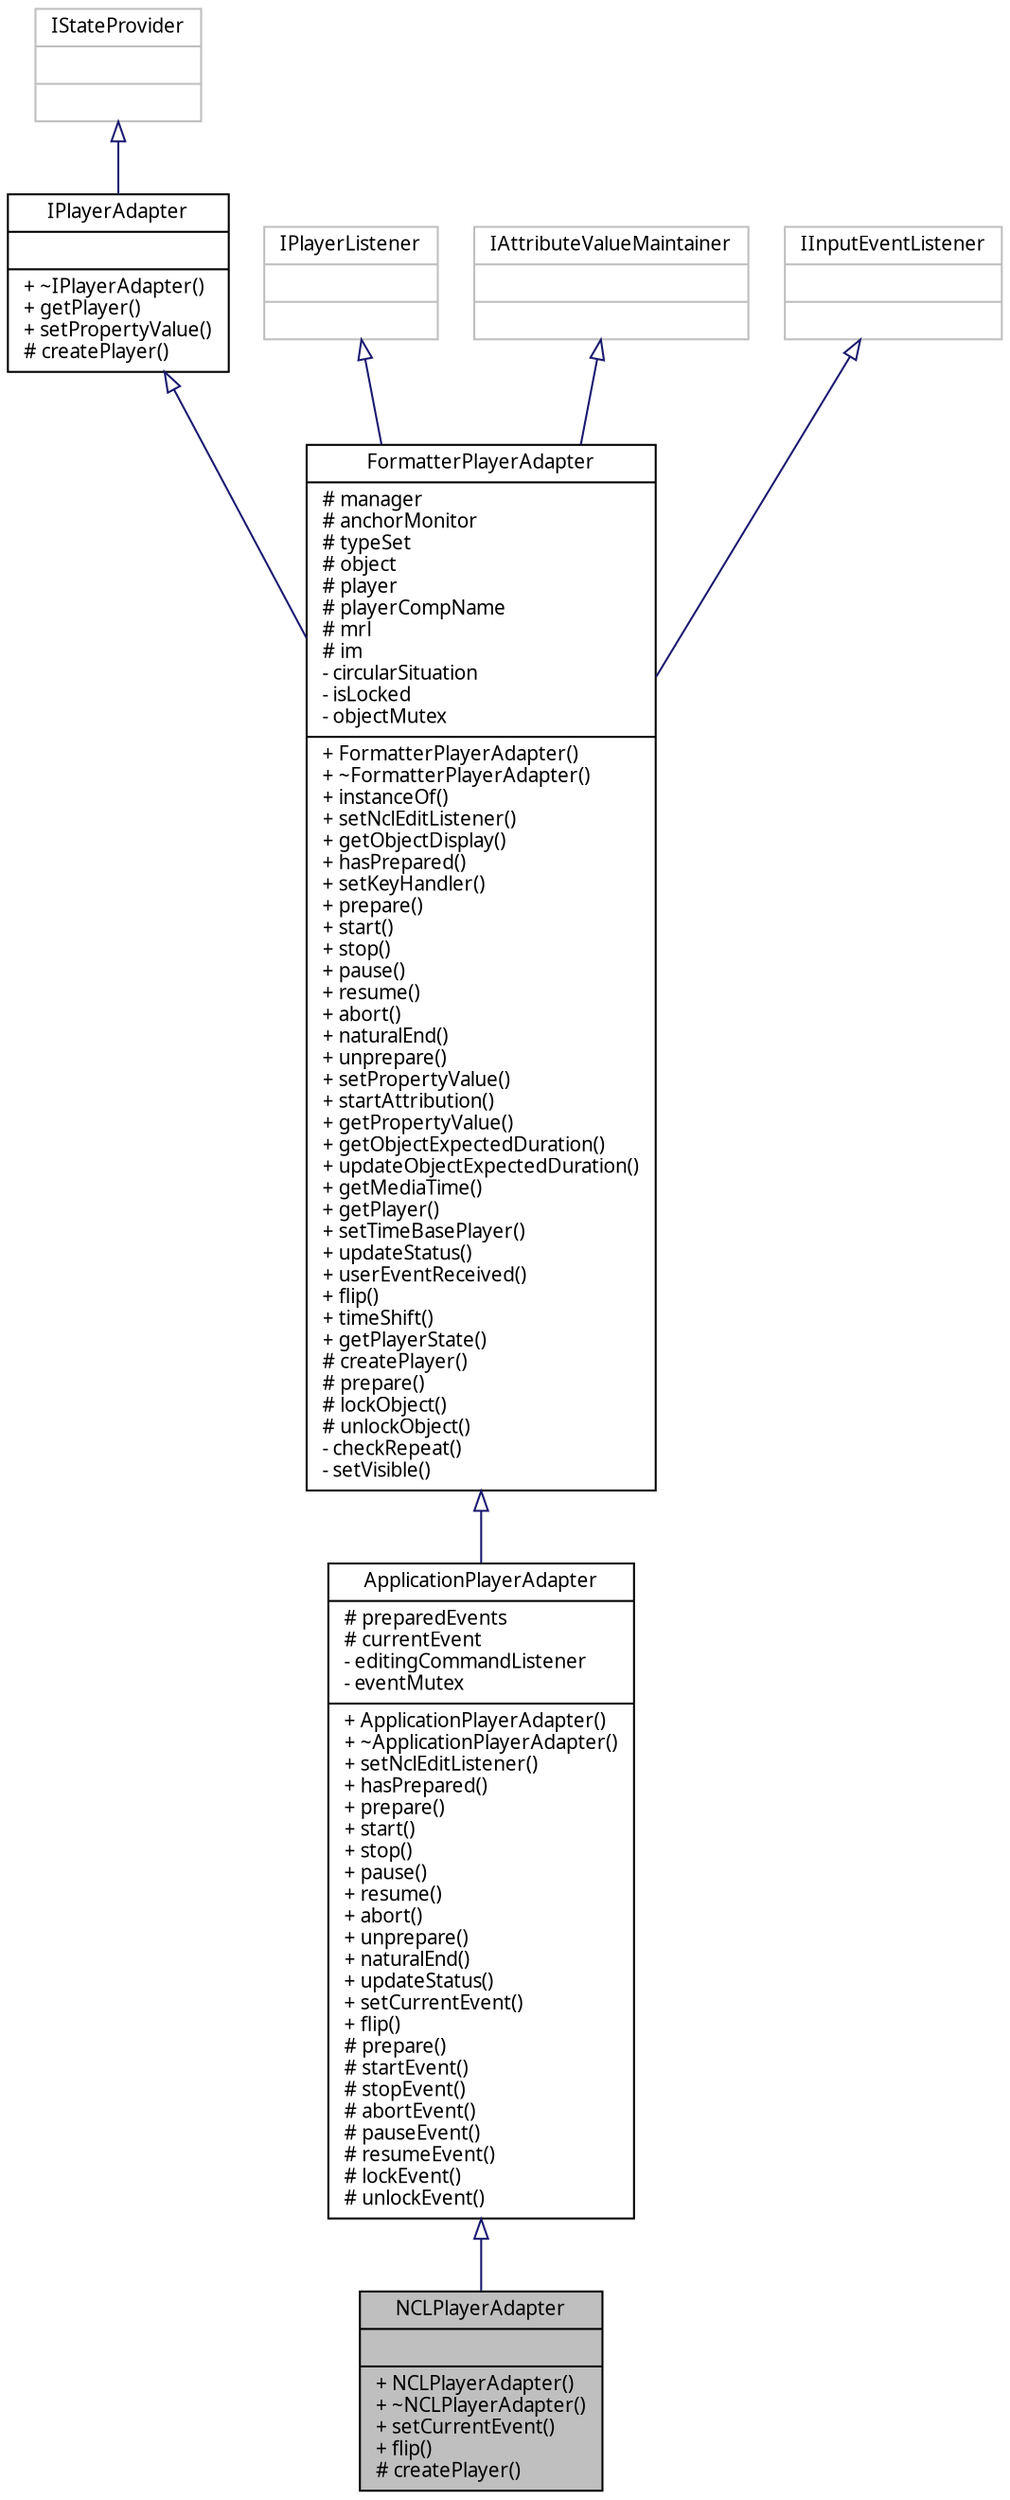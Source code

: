 digraph G
{
  edge [fontname="FreeSans.ttf",fontsize=10,labelfontname="FreeSans.ttf",labelfontsize=10];
  node [fontname="FreeSans.ttf",fontsize=10,shape=record];
  Node1 [label="{NCLPlayerAdapter\n||+ NCLPlayerAdapter()\l+ ~NCLPlayerAdapter()\l+ setCurrentEvent()\l+ flip()\l# createPlayer()\l}",height=0.2,width=0.4,color="black", fillcolor="grey75", style="filled" fontcolor="black"];
  Node2 -> Node1 [dir=back,color="midnightblue",fontsize=10,style="solid",arrowtail="empty"];
  Node2 [label="{ApplicationPlayerAdapter\n|# preparedEvents\l# currentEvent\l- editingCommandListener\l- eventMutex\l|+ ApplicationPlayerAdapter()\l+ ~ApplicationPlayerAdapter()\l+ setNclEditListener()\l+ hasPrepared()\l+ prepare()\l+ start()\l+ stop()\l+ pause()\l+ resume()\l+ abort()\l+ unprepare()\l+ naturalEnd()\l+ updateStatus()\l+ setCurrentEvent()\l+ flip()\l# prepare()\l# startEvent()\l# stopEvent()\l# abortEvent()\l# pauseEvent()\l# resumeEvent()\l# lockEvent()\l# unlockEvent()\l}",height=0.2,width=0.4,color="black", fillcolor="white", style="filled",URL="$classbr_1_1pucrio_1_1telemidia_1_1ginga_1_1ncl_1_1adapters_1_1application_1_1ApplicationPlayerAdapter.html"];
  Node3 -> Node2 [dir=back,color="midnightblue",fontsize=10,style="solid",arrowtail="empty"];
  Node3 [label="{FormatterPlayerAdapter\n|# manager\l# anchorMonitor\l# typeSet\l# object\l# player\l# playerCompName\l# mrl\l# im\l- circularSituation\l- isLocked\l- objectMutex\l|+ FormatterPlayerAdapter()\l+ ~FormatterPlayerAdapter()\l+ instanceOf()\l+ setNclEditListener()\l+ getObjectDisplay()\l+ hasPrepared()\l+ setKeyHandler()\l+ prepare()\l+ start()\l+ stop()\l+ pause()\l+ resume()\l+ abort()\l+ naturalEnd()\l+ unprepare()\l+ setPropertyValue()\l+ startAttribution()\l+ getPropertyValue()\l+ getObjectExpectedDuration()\l+ updateObjectExpectedDuration()\l+ getMediaTime()\l+ getPlayer()\l+ setTimeBasePlayer()\l+ updateStatus()\l+ userEventReceived()\l+ flip()\l+ timeShift()\l+ getPlayerState()\l# createPlayer()\l# prepare()\l# lockObject()\l# unlockObject()\l- checkRepeat()\l- setVisible()\l}",height=0.2,width=0.4,color="black", fillcolor="white", style="filled",URL="$classbr_1_1pucrio_1_1telemidia_1_1ginga_1_1ncl_1_1adapters_1_1FormatterPlayerAdapter.html"];
  Node4 -> Node3 [dir=back,color="midnightblue",fontsize=10,style="solid",arrowtail="empty"];
  Node4 [label="{IPlayerAdapter\n||+ ~IPlayerAdapter()\l+ getPlayer()\l+ setPropertyValue()\l# createPlayer()\l}",height=0.2,width=0.4,color="black", fillcolor="white", style="filled",URL="$classbr_1_1pucrio_1_1telemidia_1_1ginga_1_1ncl_1_1adapters_1_1IPlayerAdapter.html"];
  Node5 -> Node4 [dir=back,color="midnightblue",fontsize=10,style="solid",arrowtail="empty"];
  Node5 [label="{IStateProvider\n||}",height=0.2,width=0.4,color="grey75", fillcolor="white", style="filled"];
  Node6 -> Node3 [dir=back,color="midnightblue",fontsize=10,style="solid",arrowtail="empty"];
  Node6 [label="{IPlayerListener\n||}",height=0.2,width=0.4,color="grey75", fillcolor="white", style="filled"];
  Node7 -> Node3 [dir=back,color="midnightblue",fontsize=10,style="solid",arrowtail="empty"];
  Node7 [label="{IAttributeValueMaintainer\n||}",height=0.2,width=0.4,color="grey75", fillcolor="white", style="filled"];
  Node8 -> Node3 [dir=back,color="midnightblue",fontsize=10,style="solid",arrowtail="empty"];
  Node8 [label="{IInputEventListener\n||}",height=0.2,width=0.4,color="grey75", fillcolor="white", style="filled"];
}
